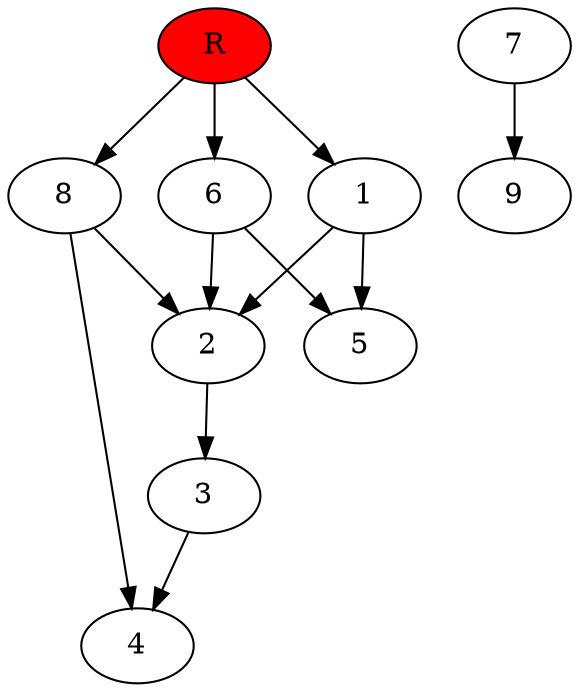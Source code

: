 digraph prb3616 {
	1
	2
	3
	4
	5
	6
	7
	8
	R [fillcolor="#ff0000" style=filled]
	1 -> 2
	1 -> 5
	2 -> 3
	3 -> 4
	6 -> 2
	6 -> 5
	7 -> 9
	8 -> 2
	8 -> 4
	R -> 1
	R -> 6
	R -> 8
}
